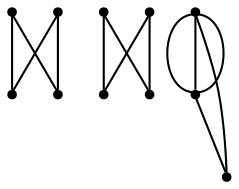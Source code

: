 graph {
  node [shape=point,comment="{\"directed\":false,\"doi\":\"10.1007/978-3-319-50106-2_23\",\"figure\":\"2\"}"]

  v0 [pos="1253.6298849865766,1994.595790866506"]
  v1 [pos="1442.244291645864,2207.231073154847"]
  v2 [pos="1488.734069972681,2182.477422935786"]
  v3 [pos="1246.3235439988787,2050.383006471022"]
  v4 [pos="672.8363603295512,1994.595790866506"]
  v5 [pos="861.4497177799467,2207.231073154847"]
  v6 [pos="907.9404817272377,2182.477422935786"]
  v7 [pos="665.5310049623276,2050.3830064710223"]
  v8 [pos="451.02184464877246,2068.248334999671"]
  v9 [pos="385.17384432218284,2168.1796152708002"]
  v10 [pos="300.99794512777976,2068.248334999671"]

  v0 -- v1 [id="-1",pos="1253.6298849865766,1994.595790866506 1442.244291645864,2207.231073154847 1442.244291645864,2207.231073154847 1442.244291645864,2207.231073154847"]
  v0 -- v2 [id="-2",pos="1253.6298849865766,1994.595790866506 1488.734069972681,2182.477422935786 1488.734069972681,2182.477422935786 1488.734069972681,2182.477422935786"]
  v3 -- v1 [id="-3",pos="1246.3235439988787,2050.383006471022 1442.244291645864,2207.231073154847 1442.244291645864,2207.231073154847 1442.244291645864,2207.231073154847"]
  v3 -- v2 [id="-4",pos="1246.3235439988787,2050.383006471022 1488.734069972681,2182.477422935786 1488.734069972681,2182.477422935786 1488.734069972681,2182.477422935786"]
  v4 -- v5 [id="-5",pos="672.8363603295512,1994.595790866506 861.4497177799467,2207.231073154847 861.4497177799467,2207.231073154847 861.4497177799467,2207.231073154847"]
  v4 -- v6 [id="-6",pos="672.8363603295512,1994.595790866506 907.9404817272377,2182.477422935786 907.9404817272377,2182.477422935786 907.9404817272377,2182.477422935786"]
  v7 -- v6 [id="-7",pos="665.5310049623276,2050.3830064710223 907.9404817272377,2182.477422935786 907.9404817272377,2182.477422935786 907.9404817272377,2182.477422935786"]
  v7 -- v5 [id="-8",pos="665.5310049623276,2050.3830064710223 861.4497177799467,2207.231073154847 861.4497177799467,2207.231073154847 861.4497177799467,2207.231073154847"]
  v8 -- v10 [id="-9",pos="451.02184464877246,2068.248334999671 451.0218367002202,1951.2852329637763 451.0218367002202,1951.2852329637763 451.0218367002202,1951.2852329637763 300.9979371792275,1951.2852329637763 300.9979371792275,1951.2852329637763 300.9979371792275,1951.2852329637763 300.99794512777976,2068.248334999671 300.99794512777976,2068.248334999671 300.99794512777976,2068.248334999671"]
  v8 -- v10 [id="-11",pos="451.02184464877246,2068.248334999671 451.0218367002202,2124.24818766693 451.0218367002202,2124.24818766693 451.0218367002202,2124.24818766693 300.9979371792275,2124.24818766693 300.9979371792275,2124.24818766693 300.9979371792275,2124.24818766693 300.99794512777976,2068.248334999671 300.99794512777976,2068.248334999671 300.99794512777976,2068.248334999671"]
  v9 -- v8 [id="-12",pos="385.17384432218284,2168.1796152708002 451.02184464877246,2068.248334999671 451.02184464877246,2068.248334999671 451.02184464877246,2068.248334999671"]
  v8 -- v10 [id="-14",pos="451.02184464877246,2068.248334999671 476.025819953719,2018.2409813733293 476.025819953719,2018.2409813733293 476.025819953719,2018.2409813733293 376.00988693972386,1918.2262741206464 376.00988693972386,1918.2262741206464 376.00988693972386,1918.2262741206464 275.9939539257287,2018.2409813733293 275.9939539257287,2018.2409813733293 275.9939539257287,2018.2409813733293 300.99794512777976,2068.248334999671 300.99794512777976,2068.248334999671 300.99794512777976,2068.248334999671"]
  v10 -- v9 [id="-17",pos="300.99794512777976,2068.248334999671 385.17384432218284,2168.1796152708002 385.17384432218284,2168.1796152708002 385.17384432218284,2168.1796152708002"]
}
